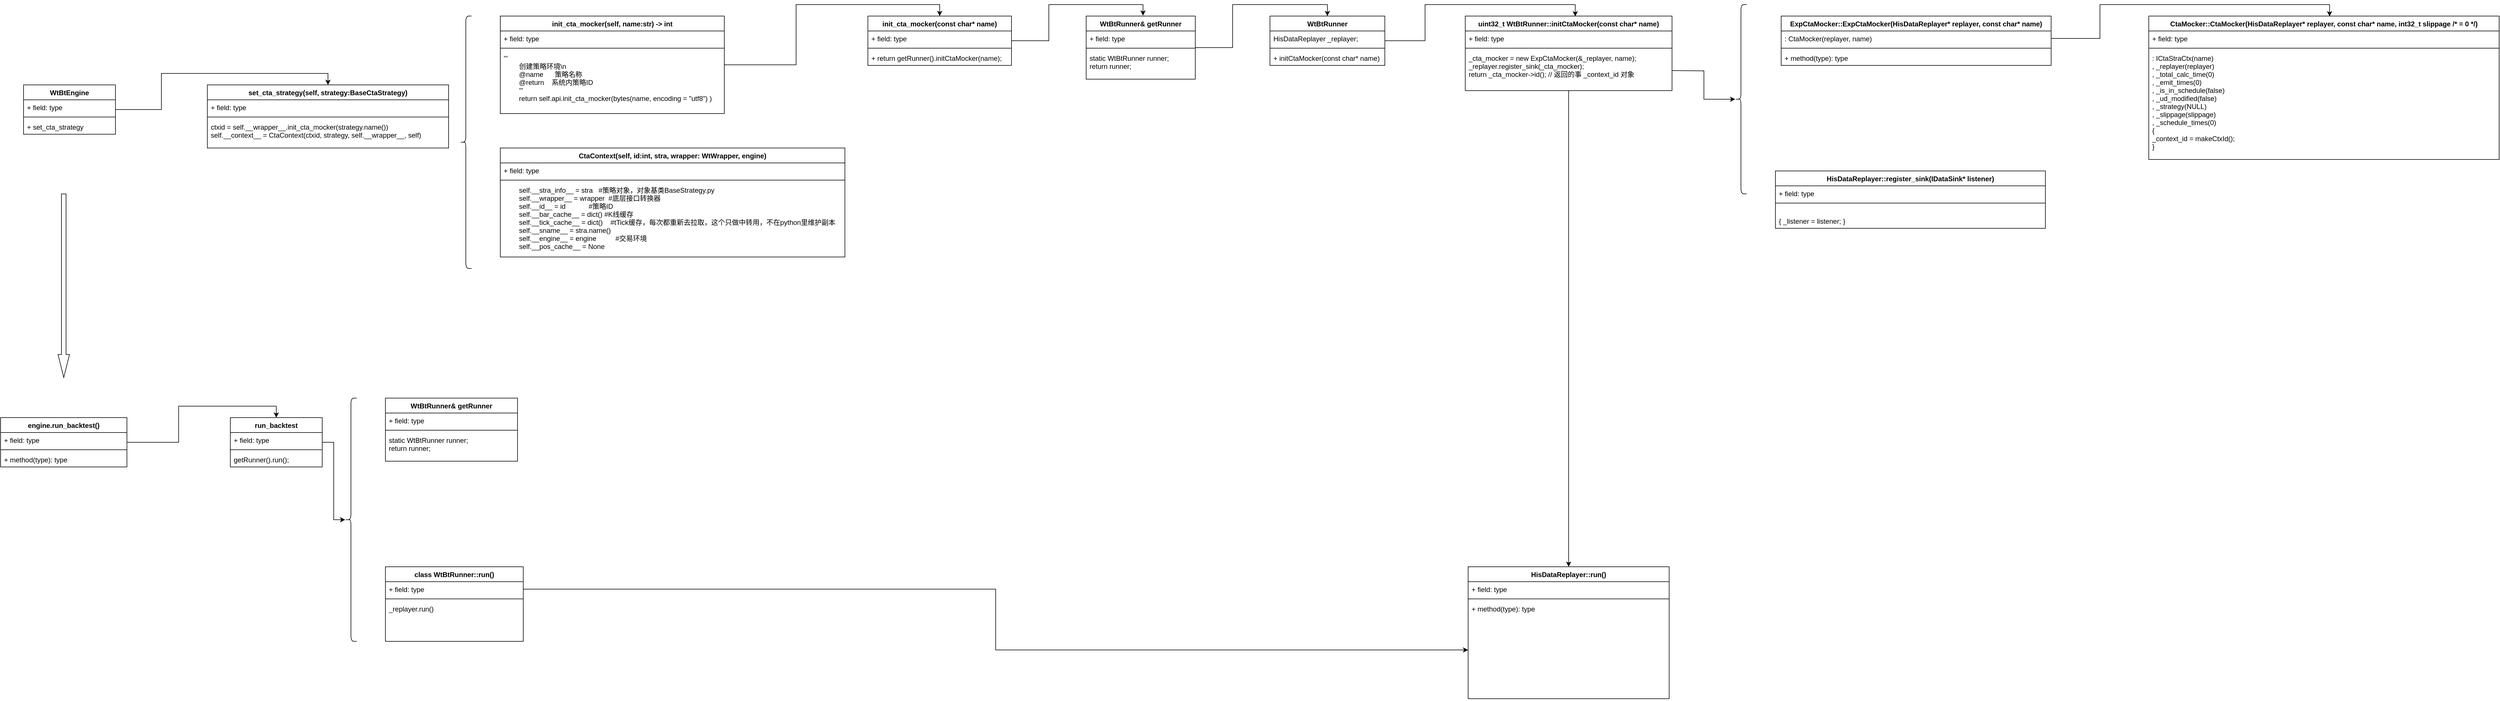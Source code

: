 <mxfile version="14.6.1" type="github">
  <diagram name="Page-1" id="9f46799a-70d6-7492-0946-bef42562c5a5">
    <mxGraphModel dx="981" dy="548" grid="1" gridSize="10" guides="1" tooltips="1" connect="1" arrows="1" fold="1" page="1" pageScale="1" pageWidth="1100" pageHeight="850" background="#ffffff" math="0" shadow="0">
      <root>
        <mxCell id="0" />
        <mxCell id="1" parent="0" />
        <mxCell id="l2wqr4erujufnA9Lx4gH-5" style="edgeStyle=orthogonalEdgeStyle;rounded=0;orthogonalLoop=1;jettySize=auto;html=1;entryX=0.5;entryY=0;entryDx=0;entryDy=0;" parent="1" source="Ul8AEVvklkczvMw4_RcE-1" target="l2wqr4erujufnA9Lx4gH-1" edge="1">
          <mxGeometry relative="1" as="geometry" />
        </mxCell>
        <mxCell id="Ul8AEVvklkczvMw4_RcE-1" value="WtBtEngine" style="swimlane;fontStyle=1;align=center;verticalAlign=top;childLayout=stackLayout;horizontal=1;startSize=26;horizontalStack=0;resizeParent=1;resizeParentMax=0;resizeLast=0;collapsible=1;marginBottom=0;" parent="1" vertex="1">
          <mxGeometry x="250" y="150" width="160" height="86" as="geometry" />
        </mxCell>
        <mxCell id="Ul8AEVvklkczvMw4_RcE-2" value="+ field: type" style="text;strokeColor=none;fillColor=none;align=left;verticalAlign=top;spacingLeft=4;spacingRight=4;overflow=hidden;rotatable=0;points=[[0,0.5],[1,0.5]];portConstraint=eastwest;" parent="Ul8AEVvklkczvMw4_RcE-1" vertex="1">
          <mxGeometry y="26" width="160" height="26" as="geometry" />
        </mxCell>
        <mxCell id="Ul8AEVvklkczvMw4_RcE-3" value="" style="line;strokeWidth=1;fillColor=none;align=left;verticalAlign=middle;spacingTop=-1;spacingLeft=3;spacingRight=3;rotatable=0;labelPosition=right;points=[];portConstraint=eastwest;" parent="Ul8AEVvklkczvMw4_RcE-1" vertex="1">
          <mxGeometry y="52" width="160" height="8" as="geometry" />
        </mxCell>
        <mxCell id="Ul8AEVvklkczvMw4_RcE-4" value="+ set_cta_strategy" style="text;strokeColor=none;fillColor=none;align=left;verticalAlign=top;spacingLeft=4;spacingRight=4;overflow=hidden;rotatable=0;points=[[0,0.5],[1,0.5]];portConstraint=eastwest;" parent="Ul8AEVvklkczvMw4_RcE-1" vertex="1">
          <mxGeometry y="60" width="160" height="26" as="geometry" />
        </mxCell>
        <mxCell id="l2wqr4erujufnA9Lx4gH-1" value="set_cta_strategy(self, strategy:BaseCtaStrategy)" style="swimlane;fontStyle=1;align=center;verticalAlign=top;childLayout=stackLayout;horizontal=1;startSize=26;horizontalStack=0;resizeParent=1;resizeParentMax=0;resizeLast=0;collapsible=1;marginBottom=0;" parent="1" vertex="1">
          <mxGeometry x="570" y="150" width="420" height="110" as="geometry" />
        </mxCell>
        <mxCell id="l2wqr4erujufnA9Lx4gH-2" value="+ field: type" style="text;strokeColor=none;fillColor=none;align=left;verticalAlign=top;spacingLeft=4;spacingRight=4;overflow=hidden;rotatable=0;points=[[0,0.5],[1,0.5]];portConstraint=eastwest;" parent="l2wqr4erujufnA9Lx4gH-1" vertex="1">
          <mxGeometry y="26" width="420" height="26" as="geometry" />
        </mxCell>
        <mxCell id="l2wqr4erujufnA9Lx4gH-3" value="" style="line;strokeWidth=1;fillColor=none;align=left;verticalAlign=middle;spacingTop=-1;spacingLeft=3;spacingRight=3;rotatable=0;labelPosition=right;points=[];portConstraint=eastwest;" parent="l2wqr4erujufnA9Lx4gH-1" vertex="1">
          <mxGeometry y="52" width="420" height="8" as="geometry" />
        </mxCell>
        <mxCell id="l2wqr4erujufnA9Lx4gH-4" value="ctxid = self.__wrapper__.init_cta_mocker(strategy.name())&#xa;self.__context__ = CtaContext(ctxid, strategy, self.__wrapper__, self)" style="text;strokeColor=none;fillColor=none;align=left;verticalAlign=top;spacingLeft=4;spacingRight=4;overflow=hidden;rotatable=0;points=[[0,0.5],[1,0.5]];portConstraint=eastwest;" parent="l2wqr4erujufnA9Lx4gH-1" vertex="1">
          <mxGeometry y="60" width="420" height="50" as="geometry" />
        </mxCell>
        <mxCell id="IstVKyMH8X0pCNB1lLBm-5" style="edgeStyle=orthogonalEdgeStyle;rounded=0;orthogonalLoop=1;jettySize=auto;html=1;entryX=0.5;entryY=0;entryDx=0;entryDy=0;" edge="1" parent="1" source="l2wqr4erujufnA9Lx4gH-6" target="IstVKyMH8X0pCNB1lLBm-1">
          <mxGeometry relative="1" as="geometry" />
        </mxCell>
        <mxCell id="l2wqr4erujufnA9Lx4gH-6" value="init_cta_mocker(self, name:str) -&gt; int" style="swimlane;fontStyle=1;align=center;verticalAlign=top;childLayout=stackLayout;horizontal=1;startSize=26;horizontalStack=0;resizeParent=1;resizeParentMax=0;resizeLast=0;collapsible=1;marginBottom=0;" parent="1" vertex="1">
          <mxGeometry x="1080" y="30" width="390" height="170" as="geometry" />
        </mxCell>
        <mxCell id="l2wqr4erujufnA9Lx4gH-7" value="+ field: type" style="text;strokeColor=none;fillColor=none;align=left;verticalAlign=top;spacingLeft=4;spacingRight=4;overflow=hidden;rotatable=0;points=[[0,0.5],[1,0.5]];portConstraint=eastwest;" parent="l2wqr4erujufnA9Lx4gH-6" vertex="1">
          <mxGeometry y="26" width="390" height="26" as="geometry" />
        </mxCell>
        <mxCell id="l2wqr4erujufnA9Lx4gH-8" value="" style="line;strokeWidth=1;fillColor=none;align=left;verticalAlign=middle;spacingTop=-1;spacingLeft=3;spacingRight=3;rotatable=0;labelPosition=right;points=[];portConstraint=eastwest;" parent="l2wqr4erujufnA9Lx4gH-6" vertex="1">
          <mxGeometry y="52" width="390" height="8" as="geometry" />
        </mxCell>
        <mxCell id="l2wqr4erujufnA9Lx4gH-9" value="&#39;&#39;&#39;&#xa;        创建策略环境\n&#xa;        @name      策略名称&#xa;        @return    系统内策略ID &#xa;        &#39;&#39;&#39;&#xa;        return self.api.init_cta_mocker(bytes(name, encoding = &quot;utf8&quot;) )" style="text;strokeColor=none;fillColor=none;align=left;verticalAlign=top;spacingLeft=4;spacingRight=4;overflow=hidden;rotatable=0;points=[[0,0.5],[1,0.5]];portConstraint=eastwest;" parent="l2wqr4erujufnA9Lx4gH-6" vertex="1">
          <mxGeometry y="60" width="390" height="110" as="geometry" />
        </mxCell>
        <mxCell id="l2wqr4erujufnA9Lx4gH-11" value="" style="shape=curlyBracket;whiteSpace=wrap;html=1;rounded=1;" parent="1" vertex="1">
          <mxGeometry x="1010" y="30" width="20" height="440" as="geometry" />
        </mxCell>
        <mxCell id="l2wqr4erujufnA9Lx4gH-12" value="CtaContext(self, id:int, stra, wrapper: WtWrapper, engine)" style="swimlane;fontStyle=1;align=center;verticalAlign=top;childLayout=stackLayout;horizontal=1;startSize=26;horizontalStack=0;resizeParent=1;resizeParentMax=0;resizeLast=0;collapsible=1;marginBottom=0;" parent="1" vertex="1">
          <mxGeometry x="1080" y="260" width="600" height="190" as="geometry" />
        </mxCell>
        <mxCell id="l2wqr4erujufnA9Lx4gH-13" value="+ field: type" style="text;strokeColor=none;fillColor=none;align=left;verticalAlign=top;spacingLeft=4;spacingRight=4;overflow=hidden;rotatable=0;points=[[0,0.5],[1,0.5]];portConstraint=eastwest;" parent="l2wqr4erujufnA9Lx4gH-12" vertex="1">
          <mxGeometry y="26" width="600" height="26" as="geometry" />
        </mxCell>
        <mxCell id="l2wqr4erujufnA9Lx4gH-14" value="" style="line;strokeWidth=1;fillColor=none;align=left;verticalAlign=middle;spacingTop=-1;spacingLeft=3;spacingRight=3;rotatable=0;labelPosition=right;points=[];portConstraint=eastwest;" parent="l2wqr4erujufnA9Lx4gH-12" vertex="1">
          <mxGeometry y="52" width="600" height="8" as="geometry" />
        </mxCell>
        <mxCell id="l2wqr4erujufnA9Lx4gH-15" value="        self.__stra_info__ = stra   #策略对象，对象基类BaseStrategy.py&#xa;        self.__wrapper__ = wrapper  #底层接口转换器&#xa;        self.__id__ = id            #策略ID&#xa;        self.__bar_cache__ = dict() #K线缓存&#xa;        self.__tick_cache__ = dict()    #tTick缓存，每次都重新去拉取，这个只做中转用，不在python里维护副本&#xa;        self.__sname__ = stra.name()    &#xa;        self.__engine__ = engine          #交易环境&#xa;        self.__pos_cache__ = None" style="text;strokeColor=none;fillColor=none;align=left;verticalAlign=top;spacingLeft=4;spacingRight=4;overflow=hidden;rotatable=0;points=[[0,0.5],[1,0.5]];portConstraint=eastwest;" parent="l2wqr4erujufnA9Lx4gH-12" vertex="1">
          <mxGeometry y="60" width="600" height="130" as="geometry" />
        </mxCell>
        <mxCell id="IstVKyMH8X0pCNB1lLBm-10" style="edgeStyle=orthogonalEdgeStyle;rounded=0;orthogonalLoop=1;jettySize=auto;html=1;entryX=0.521;entryY=-0.007;entryDx=0;entryDy=0;entryPerimeter=0;" edge="1" parent="1" source="IstVKyMH8X0pCNB1lLBm-1" target="IstVKyMH8X0pCNB1lLBm-6">
          <mxGeometry relative="1" as="geometry" />
        </mxCell>
        <mxCell id="IstVKyMH8X0pCNB1lLBm-1" value="init_cta_mocker(const char* name)" style="swimlane;fontStyle=1;align=center;verticalAlign=top;childLayout=stackLayout;horizontal=1;startSize=26;horizontalStack=0;resizeParent=1;resizeParentMax=0;resizeLast=0;collapsible=1;marginBottom=0;" vertex="1" parent="1">
          <mxGeometry x="1720" y="30" width="250" height="86" as="geometry" />
        </mxCell>
        <mxCell id="IstVKyMH8X0pCNB1lLBm-2" value="+ field: type" style="text;strokeColor=none;fillColor=none;align=left;verticalAlign=top;spacingLeft=4;spacingRight=4;overflow=hidden;rotatable=0;points=[[0,0.5],[1,0.5]];portConstraint=eastwest;" vertex="1" parent="IstVKyMH8X0pCNB1lLBm-1">
          <mxGeometry y="26" width="250" height="26" as="geometry" />
        </mxCell>
        <mxCell id="IstVKyMH8X0pCNB1lLBm-3" value="" style="line;strokeWidth=1;fillColor=none;align=left;verticalAlign=middle;spacingTop=-1;spacingLeft=3;spacingRight=3;rotatable=0;labelPosition=right;points=[];portConstraint=eastwest;" vertex="1" parent="IstVKyMH8X0pCNB1lLBm-1">
          <mxGeometry y="52" width="250" height="8" as="geometry" />
        </mxCell>
        <mxCell id="IstVKyMH8X0pCNB1lLBm-4" value="+ return getRunner().initCtaMocker(name);" style="text;strokeColor=none;fillColor=none;align=left;verticalAlign=top;spacingLeft=4;spacingRight=4;overflow=hidden;rotatable=0;points=[[0,0.5],[1,0.5]];portConstraint=eastwest;" vertex="1" parent="IstVKyMH8X0pCNB1lLBm-1">
          <mxGeometry y="60" width="250" height="26" as="geometry" />
        </mxCell>
        <mxCell id="IstVKyMH8X0pCNB1lLBm-15" style="edgeStyle=orthogonalEdgeStyle;rounded=0;orthogonalLoop=1;jettySize=auto;html=1;entryX=0.5;entryY=0;entryDx=0;entryDy=0;" edge="1" parent="1" source="IstVKyMH8X0pCNB1lLBm-6" target="IstVKyMH8X0pCNB1lLBm-11">
          <mxGeometry relative="1" as="geometry" />
        </mxCell>
        <mxCell id="IstVKyMH8X0pCNB1lLBm-6" value="WtBtRunner&amp; getRunner" style="swimlane;fontStyle=1;align=center;verticalAlign=top;childLayout=stackLayout;horizontal=1;startSize=26;horizontalStack=0;resizeParent=1;resizeParentMax=0;resizeLast=0;collapsible=1;marginBottom=0;" vertex="1" parent="1">
          <mxGeometry x="2100" y="30" width="190" height="110" as="geometry" />
        </mxCell>
        <mxCell id="IstVKyMH8X0pCNB1lLBm-7" value="+ field: type" style="text;strokeColor=none;fillColor=none;align=left;verticalAlign=top;spacingLeft=4;spacingRight=4;overflow=hidden;rotatable=0;points=[[0,0.5],[1,0.5]];portConstraint=eastwest;" vertex="1" parent="IstVKyMH8X0pCNB1lLBm-6">
          <mxGeometry y="26" width="190" height="26" as="geometry" />
        </mxCell>
        <mxCell id="IstVKyMH8X0pCNB1lLBm-8" value="" style="line;strokeWidth=1;fillColor=none;align=left;verticalAlign=middle;spacingTop=-1;spacingLeft=3;spacingRight=3;rotatable=0;labelPosition=right;points=[];portConstraint=eastwest;" vertex="1" parent="IstVKyMH8X0pCNB1lLBm-6">
          <mxGeometry y="52" width="190" height="8" as="geometry" />
        </mxCell>
        <mxCell id="IstVKyMH8X0pCNB1lLBm-9" value="static WtBtRunner runner;&#xa;return runner;" style="text;strokeColor=none;fillColor=none;align=left;verticalAlign=top;spacingLeft=4;spacingRight=4;overflow=hidden;rotatable=0;points=[[0,0.5],[1,0.5]];portConstraint=eastwest;" vertex="1" parent="IstVKyMH8X0pCNB1lLBm-6">
          <mxGeometry y="60" width="190" height="50" as="geometry" />
        </mxCell>
        <mxCell id="IstVKyMH8X0pCNB1lLBm-20" style="edgeStyle=orthogonalEdgeStyle;rounded=0;orthogonalLoop=1;jettySize=auto;html=1;entryX=0.532;entryY=0.004;entryDx=0;entryDy=0;entryPerimeter=0;" edge="1" parent="1" source="IstVKyMH8X0pCNB1lLBm-11" target="IstVKyMH8X0pCNB1lLBm-16">
          <mxGeometry relative="1" as="geometry" />
        </mxCell>
        <mxCell id="IstVKyMH8X0pCNB1lLBm-11" value="WtBtRunner" style="swimlane;fontStyle=1;align=center;verticalAlign=top;childLayout=stackLayout;horizontal=1;startSize=26;horizontalStack=0;resizeParent=1;resizeParentMax=0;resizeLast=0;collapsible=1;marginBottom=0;" vertex="1" parent="1">
          <mxGeometry x="2420" y="30" width="200" height="86" as="geometry" />
        </mxCell>
        <mxCell id="IstVKyMH8X0pCNB1lLBm-12" value="HisDataReplayer	_replayer;" style="text;strokeColor=none;fillColor=none;align=left;verticalAlign=top;spacingLeft=4;spacingRight=4;overflow=hidden;rotatable=0;points=[[0,0.5],[1,0.5]];portConstraint=eastwest;" vertex="1" parent="IstVKyMH8X0pCNB1lLBm-11">
          <mxGeometry y="26" width="200" height="26" as="geometry" />
        </mxCell>
        <mxCell id="IstVKyMH8X0pCNB1lLBm-13" value="" style="line;strokeWidth=1;fillColor=none;align=left;verticalAlign=middle;spacingTop=-1;spacingLeft=3;spacingRight=3;rotatable=0;labelPosition=right;points=[];portConstraint=eastwest;" vertex="1" parent="IstVKyMH8X0pCNB1lLBm-11">
          <mxGeometry y="52" width="200" height="8" as="geometry" />
        </mxCell>
        <mxCell id="IstVKyMH8X0pCNB1lLBm-14" value="+ initCtaMocker(const char* name)" style="text;strokeColor=none;fillColor=none;align=left;verticalAlign=top;spacingLeft=4;spacingRight=4;overflow=hidden;rotatable=0;points=[[0,0.5],[1,0.5]];portConstraint=eastwest;" vertex="1" parent="IstVKyMH8X0pCNB1lLBm-11">
          <mxGeometry y="60" width="200" height="26" as="geometry" />
        </mxCell>
        <mxCell id="IstVKyMH8X0pCNB1lLBm-64" style="edgeStyle=orthogonalEdgeStyle;rounded=0;orthogonalLoop=1;jettySize=auto;html=1;entryX=0.5;entryY=0;entryDx=0;entryDy=0;" edge="1" parent="1" source="IstVKyMH8X0pCNB1lLBm-16" target="IstVKyMH8X0pCNB1lLBm-59">
          <mxGeometry relative="1" as="geometry" />
        </mxCell>
        <mxCell id="IstVKyMH8X0pCNB1lLBm-16" value="uint32_t WtBtRunner::initCtaMocker(const char* name)" style="swimlane;fontStyle=1;align=center;verticalAlign=top;childLayout=stackLayout;horizontal=1;startSize=26;horizontalStack=0;resizeParent=1;resizeParentMax=0;resizeLast=0;collapsible=1;marginBottom=0;" vertex="1" parent="1">
          <mxGeometry x="2760" y="30" width="360" height="130" as="geometry" />
        </mxCell>
        <mxCell id="IstVKyMH8X0pCNB1lLBm-17" value="+ field: type" style="text;strokeColor=none;fillColor=none;align=left;verticalAlign=top;spacingLeft=4;spacingRight=4;overflow=hidden;rotatable=0;points=[[0,0.5],[1,0.5]];portConstraint=eastwest;" vertex="1" parent="IstVKyMH8X0pCNB1lLBm-16">
          <mxGeometry y="26" width="360" height="26" as="geometry" />
        </mxCell>
        <mxCell id="IstVKyMH8X0pCNB1lLBm-18" value="" style="line;strokeWidth=1;fillColor=none;align=left;verticalAlign=middle;spacingTop=-1;spacingLeft=3;spacingRight=3;rotatable=0;labelPosition=right;points=[];portConstraint=eastwest;" vertex="1" parent="IstVKyMH8X0pCNB1lLBm-16">
          <mxGeometry y="52" width="360" height="8" as="geometry" />
        </mxCell>
        <mxCell id="IstVKyMH8X0pCNB1lLBm-25" value="_cta_mocker = new ExpCtaMocker(&amp;_replayer, name);&#xa;	_replayer.register_sink(_cta_mocker);&#xa;	return _cta_mocker-&gt;id(); // 返回的事 _context_id 对象" style="text;strokeColor=none;fillColor=none;align=left;verticalAlign=top;spacingLeft=4;spacingRight=4;overflow=hidden;rotatable=0;points=[[0,0.5],[1,0.5]];portConstraint=eastwest;" vertex="1" parent="IstVKyMH8X0pCNB1lLBm-16">
          <mxGeometry y="60" width="360" height="70" as="geometry" />
        </mxCell>
        <mxCell id="IstVKyMH8X0pCNB1lLBm-21" value="ExpCtaMocker::ExpCtaMocker(HisDataReplayer* replayer, const char* name)" style="swimlane;fontStyle=1;align=center;verticalAlign=top;childLayout=stackLayout;horizontal=1;startSize=26;horizontalStack=0;resizeParent=1;resizeParentMax=0;resizeLast=0;collapsible=1;marginBottom=0;" vertex="1" parent="1">
          <mxGeometry x="3310" y="30" width="470" height="86" as="geometry" />
        </mxCell>
        <mxCell id="IstVKyMH8X0pCNB1lLBm-22" value=": CtaMocker(replayer, name)" style="text;strokeColor=none;fillColor=none;align=left;verticalAlign=top;spacingLeft=4;spacingRight=4;overflow=hidden;rotatable=0;points=[[0,0.5],[1,0.5]];portConstraint=eastwest;" vertex="1" parent="IstVKyMH8X0pCNB1lLBm-21">
          <mxGeometry y="26" width="470" height="26" as="geometry" />
        </mxCell>
        <mxCell id="IstVKyMH8X0pCNB1lLBm-23" value="" style="line;strokeWidth=1;fillColor=none;align=left;verticalAlign=middle;spacingTop=-1;spacingLeft=3;spacingRight=3;rotatable=0;labelPosition=right;points=[];portConstraint=eastwest;" vertex="1" parent="IstVKyMH8X0pCNB1lLBm-21">
          <mxGeometry y="52" width="470" height="8" as="geometry" />
        </mxCell>
        <mxCell id="IstVKyMH8X0pCNB1lLBm-24" value="+ method(type): type" style="text;strokeColor=none;fillColor=none;align=left;verticalAlign=top;spacingLeft=4;spacingRight=4;overflow=hidden;rotatable=0;points=[[0,0.5],[1,0.5]];portConstraint=eastwest;" vertex="1" parent="IstVKyMH8X0pCNB1lLBm-21">
          <mxGeometry y="60" width="470" height="26" as="geometry" />
        </mxCell>
        <mxCell id="IstVKyMH8X0pCNB1lLBm-27" value="CtaMocker::CtaMocker(HisDataReplayer* replayer, const char* name, int32_t slippage /* = 0 */)" style="swimlane;fontStyle=1;align=center;verticalAlign=top;childLayout=stackLayout;horizontal=1;startSize=26;horizontalStack=0;resizeParent=1;resizeParentMax=0;resizeLast=0;collapsible=1;marginBottom=0;" vertex="1" parent="1">
          <mxGeometry x="3950" y="30" width="610" height="250" as="geometry" />
        </mxCell>
        <mxCell id="IstVKyMH8X0pCNB1lLBm-28" value="+ field: type" style="text;strokeColor=none;fillColor=none;align=left;verticalAlign=top;spacingLeft=4;spacingRight=4;overflow=hidden;rotatable=0;points=[[0,0.5],[1,0.5]];portConstraint=eastwest;" vertex="1" parent="IstVKyMH8X0pCNB1lLBm-27">
          <mxGeometry y="26" width="610" height="26" as="geometry" />
        </mxCell>
        <mxCell id="IstVKyMH8X0pCNB1lLBm-29" value="" style="line;strokeWidth=1;fillColor=none;align=left;verticalAlign=middle;spacingTop=-1;spacingLeft=3;spacingRight=3;rotatable=0;labelPosition=right;points=[];portConstraint=eastwest;" vertex="1" parent="IstVKyMH8X0pCNB1lLBm-27">
          <mxGeometry y="52" width="610" height="8" as="geometry" />
        </mxCell>
        <mxCell id="IstVKyMH8X0pCNB1lLBm-30" value=": ICtaStraCtx(name)&#xa;	, _replayer(replayer)&#xa;	, _total_calc_time(0)&#xa;	, _emit_times(0)&#xa;	, _is_in_schedule(false)&#xa;	, _ud_modified(false)&#xa;	, _strategy(NULL)&#xa;	, _slippage(slippage)&#xa;	, _schedule_times(0)&#xa;{&#xa;	_context_id = makeCtxId();&#xa;}" style="text;strokeColor=none;fillColor=none;align=left;verticalAlign=top;spacingLeft=4;spacingRight=4;overflow=hidden;rotatable=0;points=[[0,0.5],[1,0.5]];portConstraint=eastwest;" vertex="1" parent="IstVKyMH8X0pCNB1lLBm-27">
          <mxGeometry y="60" width="610" height="190" as="geometry" />
        </mxCell>
        <mxCell id="IstVKyMH8X0pCNB1lLBm-31" style="edgeStyle=orthogonalEdgeStyle;rounded=0;orthogonalLoop=1;jettySize=auto;html=1;entryX=0.516;entryY=0.002;entryDx=0;entryDy=0;entryPerimeter=0;" edge="1" parent="1" source="IstVKyMH8X0pCNB1lLBm-22" target="IstVKyMH8X0pCNB1lLBm-27">
          <mxGeometry relative="1" as="geometry" />
        </mxCell>
        <mxCell id="IstVKyMH8X0pCNB1lLBm-32" value="" style="shape=curlyBracket;whiteSpace=wrap;html=1;rounded=1;" vertex="1" parent="1">
          <mxGeometry x="3230" y="10" width="20" height="330" as="geometry" />
        </mxCell>
        <mxCell id="IstVKyMH8X0pCNB1lLBm-33" style="edgeStyle=orthogonalEdgeStyle;rounded=0;orthogonalLoop=1;jettySize=auto;html=1;" edge="1" parent="1" target="IstVKyMH8X0pCNB1lLBm-32">
          <mxGeometry relative="1" as="geometry">
            <mxPoint x="3120" y="125.034" as="sourcePoint" />
          </mxGeometry>
        </mxCell>
        <mxCell id="IstVKyMH8X0pCNB1lLBm-34" value="HisDataReplayer::register_sink(IDataSink* listener)" style="swimlane;fontStyle=1;align=center;verticalAlign=top;childLayout=stackLayout;horizontal=1;startSize=26;horizontalStack=0;resizeParent=1;resizeParentMax=0;resizeLast=0;collapsible=1;marginBottom=0;" vertex="1" parent="1">
          <mxGeometry x="3300" y="300" width="470" height="100" as="geometry" />
        </mxCell>
        <mxCell id="IstVKyMH8X0pCNB1lLBm-35" value="+ field: type" style="text;strokeColor=none;fillColor=none;align=left;verticalAlign=top;spacingLeft=4;spacingRight=4;overflow=hidden;rotatable=0;points=[[0,0.5],[1,0.5]];portConstraint=eastwest;" vertex="1" parent="IstVKyMH8X0pCNB1lLBm-34">
          <mxGeometry y="26" width="470" height="26" as="geometry" />
        </mxCell>
        <mxCell id="IstVKyMH8X0pCNB1lLBm-36" value="" style="line;strokeWidth=1;fillColor=none;align=left;verticalAlign=middle;spacingTop=-1;spacingLeft=3;spacingRight=3;rotatable=0;labelPosition=right;points=[];portConstraint=eastwest;" vertex="1" parent="IstVKyMH8X0pCNB1lLBm-34">
          <mxGeometry y="52" width="470" height="8" as="geometry" />
        </mxCell>
        <mxCell id="IstVKyMH8X0pCNB1lLBm-37" value="&#xa;{ _listener = listener; }" style="text;strokeColor=none;fillColor=none;align=left;verticalAlign=top;spacingLeft=4;spacingRight=4;overflow=hidden;rotatable=0;points=[[0,0.5],[1,0.5]];portConstraint=eastwest;" vertex="1" parent="IstVKyMH8X0pCNB1lLBm-34">
          <mxGeometry y="60" width="470" height="40" as="geometry" />
        </mxCell>
        <mxCell id="IstVKyMH8X0pCNB1lLBm-38" value="" style="html=1;shadow=0;dashed=0;align=center;verticalAlign=middle;shape=mxgraph.arrows2.arrow;dy=0.6;dx=40;direction=south;notch=0;" vertex="1" parent="1">
          <mxGeometry x="310" y="340" width="20" height="320" as="geometry" />
        </mxCell>
        <mxCell id="IstVKyMH8X0pCNB1lLBm-51" style="edgeStyle=orthogonalEdgeStyle;rounded=0;orthogonalLoop=1;jettySize=auto;html=1;entryX=0.5;entryY=0;entryDx=0;entryDy=0;" edge="1" parent="1" source="IstVKyMH8X0pCNB1lLBm-39" target="IstVKyMH8X0pCNB1lLBm-43">
          <mxGeometry relative="1" as="geometry" />
        </mxCell>
        <mxCell id="IstVKyMH8X0pCNB1lLBm-39" value="engine.run_backtest()" style="swimlane;fontStyle=1;align=center;verticalAlign=top;childLayout=stackLayout;horizontal=1;startSize=26;horizontalStack=0;resizeParent=1;resizeParentMax=0;resizeLast=0;collapsible=1;marginBottom=0;" vertex="1" parent="1">
          <mxGeometry x="210" y="730" width="220" height="86" as="geometry" />
        </mxCell>
        <mxCell id="IstVKyMH8X0pCNB1lLBm-40" value="+ field: type" style="text;strokeColor=none;fillColor=none;align=left;verticalAlign=top;spacingLeft=4;spacingRight=4;overflow=hidden;rotatable=0;points=[[0,0.5],[1,0.5]];portConstraint=eastwest;" vertex="1" parent="IstVKyMH8X0pCNB1lLBm-39">
          <mxGeometry y="26" width="220" height="26" as="geometry" />
        </mxCell>
        <mxCell id="IstVKyMH8X0pCNB1lLBm-41" value="" style="line;strokeWidth=1;fillColor=none;align=left;verticalAlign=middle;spacingTop=-1;spacingLeft=3;spacingRight=3;rotatable=0;labelPosition=right;points=[];portConstraint=eastwest;" vertex="1" parent="IstVKyMH8X0pCNB1lLBm-39">
          <mxGeometry y="52" width="220" height="8" as="geometry" />
        </mxCell>
        <mxCell id="IstVKyMH8X0pCNB1lLBm-42" value="+ method(type): type" style="text;strokeColor=none;fillColor=none;align=left;verticalAlign=top;spacingLeft=4;spacingRight=4;overflow=hidden;rotatable=0;points=[[0,0.5],[1,0.5]];portConstraint=eastwest;" vertex="1" parent="IstVKyMH8X0pCNB1lLBm-39">
          <mxGeometry y="60" width="220" height="26" as="geometry" />
        </mxCell>
        <mxCell id="IstVKyMH8X0pCNB1lLBm-54" style="edgeStyle=orthogonalEdgeStyle;rounded=0;orthogonalLoop=1;jettySize=auto;html=1;" edge="1" parent="1" source="IstVKyMH8X0pCNB1lLBm-43" target="IstVKyMH8X0pCNB1lLBm-53">
          <mxGeometry relative="1" as="geometry" />
        </mxCell>
        <mxCell id="IstVKyMH8X0pCNB1lLBm-43" value="run_backtest" style="swimlane;fontStyle=1;align=center;verticalAlign=top;childLayout=stackLayout;horizontal=1;startSize=26;horizontalStack=0;resizeParent=1;resizeParentMax=0;resizeLast=0;collapsible=1;marginBottom=0;" vertex="1" parent="1">
          <mxGeometry x="610" y="730" width="160" height="86" as="geometry" />
        </mxCell>
        <mxCell id="IstVKyMH8X0pCNB1lLBm-44" value="+ field: type" style="text;strokeColor=none;fillColor=none;align=left;verticalAlign=top;spacingLeft=4;spacingRight=4;overflow=hidden;rotatable=0;points=[[0,0.5],[1,0.5]];portConstraint=eastwest;" vertex="1" parent="IstVKyMH8X0pCNB1lLBm-43">
          <mxGeometry y="26" width="160" height="26" as="geometry" />
        </mxCell>
        <mxCell id="IstVKyMH8X0pCNB1lLBm-45" value="" style="line;strokeWidth=1;fillColor=none;align=left;verticalAlign=middle;spacingTop=-1;spacingLeft=3;spacingRight=3;rotatable=0;labelPosition=right;points=[];portConstraint=eastwest;" vertex="1" parent="IstVKyMH8X0pCNB1lLBm-43">
          <mxGeometry y="52" width="160" height="8" as="geometry" />
        </mxCell>
        <mxCell id="IstVKyMH8X0pCNB1lLBm-46" value="getRunner().run();" style="text;strokeColor=none;fillColor=none;align=left;verticalAlign=top;spacingLeft=4;spacingRight=4;overflow=hidden;rotatable=0;points=[[0,0.5],[1,0.5]];portConstraint=eastwest;" vertex="1" parent="IstVKyMH8X0pCNB1lLBm-43">
          <mxGeometry y="60" width="160" height="26" as="geometry" />
        </mxCell>
        <mxCell id="IstVKyMH8X0pCNB1lLBm-47" value="WtBtRunner&amp; getRunner" style="swimlane;fontStyle=1;align=center;verticalAlign=top;childLayout=stackLayout;horizontal=1;startSize=26;horizontalStack=0;resizeParent=1;resizeParentMax=0;resizeLast=0;collapsible=1;marginBottom=0;" vertex="1" parent="1">
          <mxGeometry x="880" y="696" width="230" height="110" as="geometry" />
        </mxCell>
        <mxCell id="IstVKyMH8X0pCNB1lLBm-48" value="+ field: type" style="text;strokeColor=none;fillColor=none;align=left;verticalAlign=top;spacingLeft=4;spacingRight=4;overflow=hidden;rotatable=0;points=[[0,0.5],[1,0.5]];portConstraint=eastwest;" vertex="1" parent="IstVKyMH8X0pCNB1lLBm-47">
          <mxGeometry y="26" width="230" height="26" as="geometry" />
        </mxCell>
        <mxCell id="IstVKyMH8X0pCNB1lLBm-49" value="" style="line;strokeWidth=1;fillColor=none;align=left;verticalAlign=middle;spacingTop=-1;spacingLeft=3;spacingRight=3;rotatable=0;labelPosition=right;points=[];portConstraint=eastwest;" vertex="1" parent="IstVKyMH8X0pCNB1lLBm-47">
          <mxGeometry y="52" width="230" height="8" as="geometry" />
        </mxCell>
        <mxCell id="IstVKyMH8X0pCNB1lLBm-50" value="static WtBtRunner runner;&#xa;	return runner;" style="text;strokeColor=none;fillColor=none;align=left;verticalAlign=top;spacingLeft=4;spacingRight=4;overflow=hidden;rotatable=0;points=[[0,0.5],[1,0.5]];portConstraint=eastwest;" vertex="1" parent="IstVKyMH8X0pCNB1lLBm-47">
          <mxGeometry y="60" width="230" height="50" as="geometry" />
        </mxCell>
        <mxCell id="IstVKyMH8X0pCNB1lLBm-53" value="" style="shape=curlyBracket;whiteSpace=wrap;html=1;rounded=1;" vertex="1" parent="1">
          <mxGeometry x="810" y="696" width="20" height="424" as="geometry" />
        </mxCell>
        <mxCell id="IstVKyMH8X0pCNB1lLBm-55" value="class WtBtRunner::run()" style="swimlane;fontStyle=1;align=center;verticalAlign=top;childLayout=stackLayout;horizontal=1;startSize=26;horizontalStack=0;resizeParent=1;resizeParentMax=0;resizeLast=0;collapsible=1;marginBottom=0;" vertex="1" parent="1">
          <mxGeometry x="880" y="990" width="240" height="130" as="geometry" />
        </mxCell>
        <mxCell id="IstVKyMH8X0pCNB1lLBm-56" value="+ field: type" style="text;strokeColor=none;fillColor=none;align=left;verticalAlign=top;spacingLeft=4;spacingRight=4;overflow=hidden;rotatable=0;points=[[0,0.5],[1,0.5]];portConstraint=eastwest;" vertex="1" parent="IstVKyMH8X0pCNB1lLBm-55">
          <mxGeometry y="26" width="240" height="26" as="geometry" />
        </mxCell>
        <mxCell id="IstVKyMH8X0pCNB1lLBm-57" value="" style="line;strokeWidth=1;fillColor=none;align=left;verticalAlign=middle;spacingTop=-1;spacingLeft=3;spacingRight=3;rotatable=0;labelPosition=right;points=[];portConstraint=eastwest;" vertex="1" parent="IstVKyMH8X0pCNB1lLBm-55">
          <mxGeometry y="52" width="240" height="8" as="geometry" />
        </mxCell>
        <mxCell id="IstVKyMH8X0pCNB1lLBm-58" value="_replayer.run()" style="text;strokeColor=none;fillColor=none;align=left;verticalAlign=top;spacingLeft=4;spacingRight=4;overflow=hidden;rotatable=0;points=[[0,0.5],[1,0.5]];portConstraint=eastwest;" vertex="1" parent="IstVKyMH8X0pCNB1lLBm-55">
          <mxGeometry y="60" width="240" height="70" as="geometry" />
        </mxCell>
        <mxCell id="IstVKyMH8X0pCNB1lLBm-59" value="HisDataReplayer::run()" style="swimlane;fontStyle=1;align=center;verticalAlign=top;childLayout=stackLayout;horizontal=1;startSize=26;horizontalStack=0;resizeParent=1;resizeParentMax=0;resizeLast=0;collapsible=1;marginBottom=0;" vertex="1" parent="1">
          <mxGeometry x="2765" y="990" width="350" height="230" as="geometry" />
        </mxCell>
        <mxCell id="IstVKyMH8X0pCNB1lLBm-60" value="+ field: type" style="text;strokeColor=none;fillColor=none;align=left;verticalAlign=top;spacingLeft=4;spacingRight=4;overflow=hidden;rotatable=0;points=[[0,0.5],[1,0.5]];portConstraint=eastwest;" vertex="1" parent="IstVKyMH8X0pCNB1lLBm-59">
          <mxGeometry y="26" width="350" height="26" as="geometry" />
        </mxCell>
        <mxCell id="IstVKyMH8X0pCNB1lLBm-61" value="" style="line;strokeWidth=1;fillColor=none;align=left;verticalAlign=middle;spacingTop=-1;spacingLeft=3;spacingRight=3;rotatable=0;labelPosition=right;points=[];portConstraint=eastwest;" vertex="1" parent="IstVKyMH8X0pCNB1lLBm-59">
          <mxGeometry y="52" width="350" height="8" as="geometry" />
        </mxCell>
        <mxCell id="IstVKyMH8X0pCNB1lLBm-62" value="+ method(type): type" style="text;strokeColor=none;fillColor=none;align=left;verticalAlign=top;spacingLeft=4;spacingRight=4;overflow=hidden;rotatable=0;points=[[0,0.5],[1,0.5]];portConstraint=eastwest;" vertex="1" parent="IstVKyMH8X0pCNB1lLBm-59">
          <mxGeometry y="60" width="350" height="170" as="geometry" />
        </mxCell>
        <mxCell id="IstVKyMH8X0pCNB1lLBm-63" style="edgeStyle=orthogonalEdgeStyle;rounded=0;orthogonalLoop=1;jettySize=auto;html=1;" edge="1" parent="1" source="IstVKyMH8X0pCNB1lLBm-56" target="IstVKyMH8X0pCNB1lLBm-62">
          <mxGeometry relative="1" as="geometry" />
        </mxCell>
      </root>
    </mxGraphModel>
  </diagram>
</mxfile>
